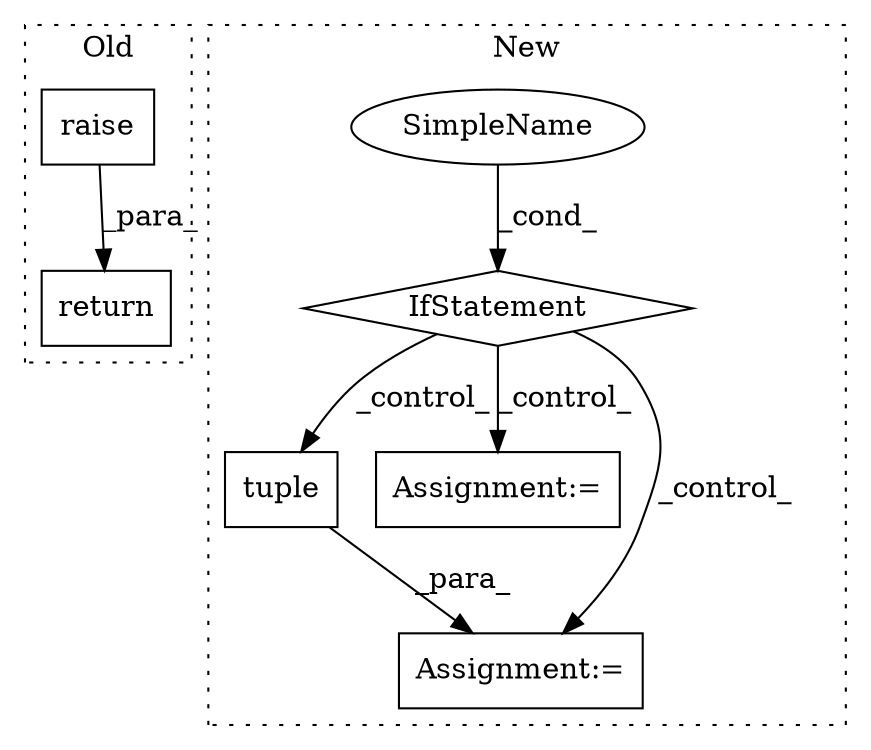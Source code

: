 digraph G {
subgraph cluster0 {
1 [label="raise" a="32" s="5718" l="7" shape="box"];
3 [label="return" a="41" s="5711" l="7" shape="box"];
label = "Old";
style="dotted";
}
subgraph cluster1 {
2 [label="tuple" a="32" s="6094,6259" l="19,-3" shape="box"];
4 [label="IfStatement" a="25" s="6046,6071" l="4,2" shape="diamond"];
5 [label="SimpleName" a="42" s="" l="" shape="ellipse"];
6 [label="Assignment:=" a="7" s="6292" l="10" shape="box"];
7 [label="Assignment:=" a="7" s="6093" l="1" shape="box"];
label = "New";
style="dotted";
}
1 -> 3 [label="_para_"];
2 -> 7 [label="_para_"];
4 -> 7 [label="_control_"];
4 -> 2 [label="_control_"];
4 -> 6 [label="_control_"];
5 -> 4 [label="_cond_"];
}